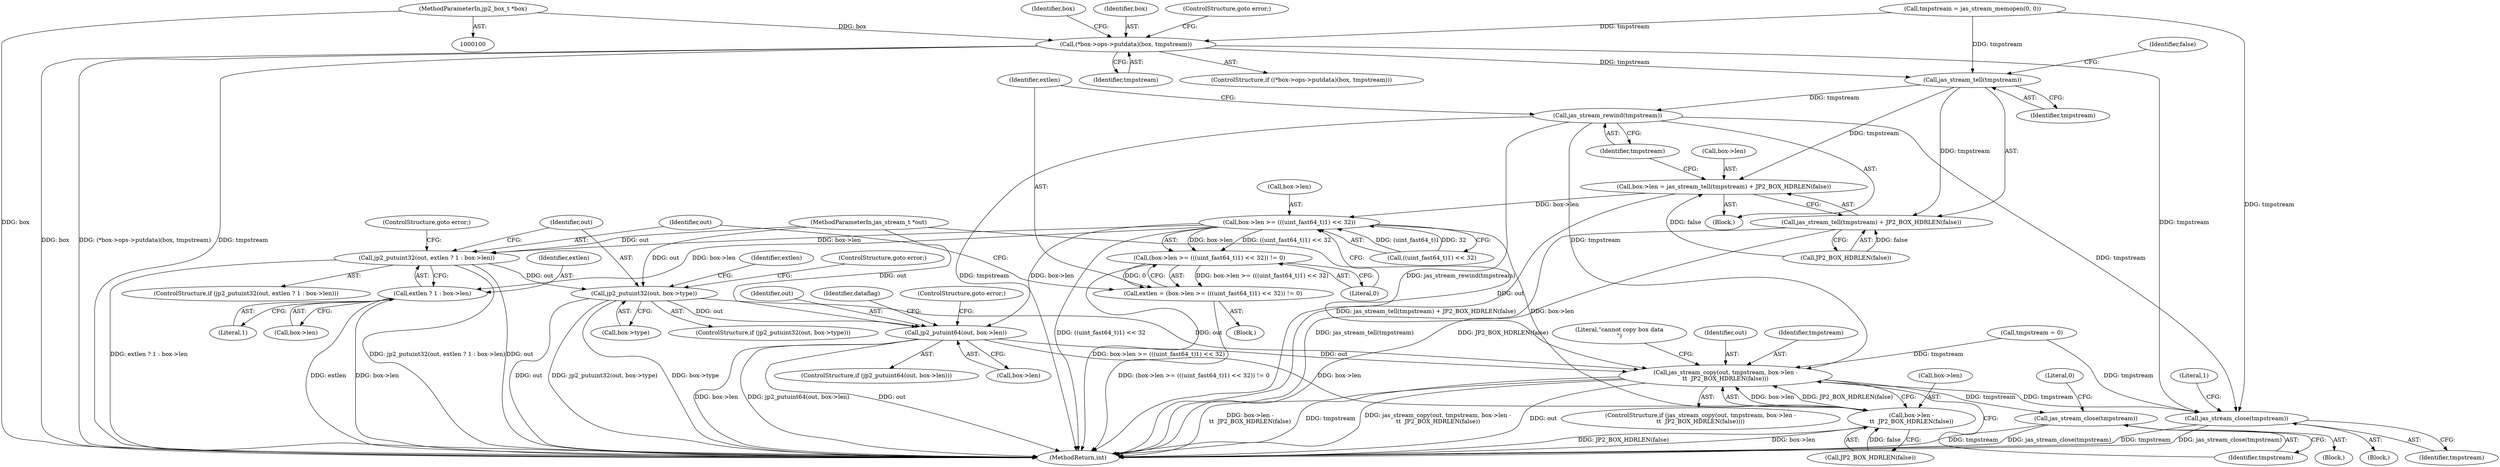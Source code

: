 digraph "0_jasper_e96fc4fdd525fa0ede28074a7e2b1caf94b58b0d_1@pointer" {
"1000101" [label="(MethodParameterIn,jp2_box_t *box)"];
"1000142" [label="(Call,(*box->ops->putdata)(box, tmpstream))"];
"1000152" [label="(Call,jas_stream_tell(tmpstream))"];
"1000147" [label="(Call,box->len = jas_stream_tell(tmpstream) + JP2_BOX_HDRLEN(false))"];
"1000161" [label="(Call,box->len >= (((uint_fast64_t)1) << 32))"];
"1000160" [label="(Call,(box->len >= (((uint_fast64_t)1) << 32)) != 0)"];
"1000158" [label="(Call,extlen = (box->len >= (((uint_fast64_t)1) << 32)) != 0)"];
"1000172" [label="(Call,jp2_putuint32(out, extlen ? 1 : box->len))"];
"1000183" [label="(Call,jp2_putuint32(out, box->type))"];
"1000194" [label="(Call,jp2_putuint64(out, box->len))"];
"1000205" [label="(Call,jas_stream_copy(out, tmpstream, box->len -\n\t\t  JP2_BOX_HDRLEN(false)))"];
"1000218" [label="(Call,jas_stream_close(tmpstream))"];
"1000226" [label="(Call,jas_stream_close(tmpstream))"];
"1000208" [label="(Call,box->len -\n\t\t  JP2_BOX_HDRLEN(false))"];
"1000174" [label="(Call,extlen ? 1 : box->len)"];
"1000151" [label="(Call,jas_stream_tell(tmpstream) + JP2_BOX_HDRLEN(false))"];
"1000156" [label="(Call,jas_stream_rewind(tmpstream))"];
"1000205" [label="(Call,jas_stream_copy(out, tmpstream, box->len -\n\t\t  JP2_BOX_HDRLEN(false)))"];
"1000154" [label="(Call,JP2_BOX_HDRLEN(false))"];
"1000142" [label="(Call,(*box->ops->putdata)(box, tmpstream))"];
"1000189" [label="(ControlStructure,goto error;)"];
"1000148" [label="(Call,box->len)"];
"1000101" [label="(MethodParameterIn,jp2_box_t *box)"];
"1000195" [label="(Identifier,out)"];
"1000227" [label="(Identifier,tmpstream)"];
"1000185" [label="(Call,box->type)"];
"1000193" [label="(ControlStructure,if (jp2_putuint64(out, box->len)))"];
"1000175" [label="(Identifier,extlen)"];
"1000208" [label="(Call,box->len -\n\t\t  JP2_BOX_HDRLEN(false))"];
"1000182" [label="(ControlStructure,if (jp2_putuint32(out, box->type)))"];
"1000176" [label="(Literal,1)"];
"1000149" [label="(Identifier,box)"];
"1000203" [label="(Block,)"];
"1000196" [label="(Call,box->len)"];
"1000155" [label="(Identifier,false)"];
"1000216" [label="(Literal,\"cannot copy box data\n\")"];
"1000226" [label="(Call,jas_stream_close(tmpstream))"];
"1000174" [label="(Call,extlen ? 1 : box->len)"];
"1000218" [label="(Call,jas_stream_close(tmpstream))"];
"1000170" [label="(Literal,0)"];
"1000171" [label="(ControlStructure,if (jp2_putuint32(out, extlen ? 1 : box->len)))"];
"1000206" [label="(Identifier,out)"];
"1000152" [label="(Call,jas_stream_tell(tmpstream))"];
"1000159" [label="(Identifier,extlen)"];
"1000225" [label="(Block,)"];
"1000202" [label="(Identifier,dataflag)"];
"1000162" [label="(Call,box->len)"];
"1000209" [label="(Call,box->len)"];
"1000200" [label="(ControlStructure,goto error;)"];
"1000181" [label="(ControlStructure,goto error;)"];
"1000219" [label="(Identifier,tmpstream)"];
"1000161" [label="(Call,box->len >= (((uint_fast64_t)1) << 32))"];
"1000151" [label="(Call,jas_stream_tell(tmpstream) + JP2_BOX_HDRLEN(false))"];
"1000177" [label="(Call,box->len)"];
"1000144" [label="(Identifier,tmpstream)"];
"1000153" [label="(Identifier,tmpstream)"];
"1000143" [label="(Identifier,box)"];
"1000204" [label="(ControlStructure,if (jas_stream_copy(out, tmpstream, box->len -\n\t\t  JP2_BOX_HDRLEN(false))))"];
"1000160" [label="(Call,(box->len >= (((uint_fast64_t)1) << 32)) != 0)"];
"1000107" [label="(Call,tmpstream = 0)"];
"1000173" [label="(Identifier,out)"];
"1000127" [label="(Call,tmpstream = jas_stream_memopen(0, 0))"];
"1000212" [label="(Call,JP2_BOX_HDRLEN(false))"];
"1000165" [label="(Call,((uint_fast64_t)1) << 32)"];
"1000207" [label="(Identifier,tmpstream)"];
"1000221" [label="(Literal,0)"];
"1000146" [label="(ControlStructure,goto error;)"];
"1000141" [label="(ControlStructure,if ((*box->ops->putdata)(box, tmpstream)))"];
"1000231" [label="(MethodReturn,int)"];
"1000156" [label="(Call,jas_stream_rewind(tmpstream))"];
"1000194" [label="(Call,jp2_putuint64(out, box->len))"];
"1000230" [label="(Literal,1)"];
"1000158" [label="(Call,extlen = (box->len >= (((uint_fast64_t)1) << 32)) != 0)"];
"1000184" [label="(Identifier,out)"];
"1000191" [label="(Identifier,extlen)"];
"1000103" [label="(Block,)"];
"1000147" [label="(Call,box->len = jas_stream_tell(tmpstream) + JP2_BOX_HDRLEN(false))"];
"1000124" [label="(Block,)"];
"1000183" [label="(Call,jp2_putuint32(out, box->type))"];
"1000157" [label="(Identifier,tmpstream)"];
"1000102" [label="(MethodParameterIn,jas_stream_t *out)"];
"1000172" [label="(Call,jp2_putuint32(out, extlen ? 1 : box->len))"];
"1000101" -> "1000100"  [label="AST: "];
"1000101" -> "1000231"  [label="DDG: box"];
"1000101" -> "1000142"  [label="DDG: box"];
"1000142" -> "1000141"  [label="AST: "];
"1000142" -> "1000144"  [label="CFG: "];
"1000143" -> "1000142"  [label="AST: "];
"1000144" -> "1000142"  [label="AST: "];
"1000146" -> "1000142"  [label="CFG: "];
"1000149" -> "1000142"  [label="CFG: "];
"1000142" -> "1000231"  [label="DDG: box"];
"1000142" -> "1000231"  [label="DDG: (*box->ops->putdata)(box, tmpstream)"];
"1000142" -> "1000231"  [label="DDG: tmpstream"];
"1000127" -> "1000142"  [label="DDG: tmpstream"];
"1000142" -> "1000152"  [label="DDG: tmpstream"];
"1000142" -> "1000226"  [label="DDG: tmpstream"];
"1000152" -> "1000151"  [label="AST: "];
"1000152" -> "1000153"  [label="CFG: "];
"1000153" -> "1000152"  [label="AST: "];
"1000155" -> "1000152"  [label="CFG: "];
"1000152" -> "1000147"  [label="DDG: tmpstream"];
"1000152" -> "1000151"  [label="DDG: tmpstream"];
"1000127" -> "1000152"  [label="DDG: tmpstream"];
"1000152" -> "1000156"  [label="DDG: tmpstream"];
"1000147" -> "1000124"  [label="AST: "];
"1000147" -> "1000151"  [label="CFG: "];
"1000148" -> "1000147"  [label="AST: "];
"1000151" -> "1000147"  [label="AST: "];
"1000157" -> "1000147"  [label="CFG: "];
"1000147" -> "1000231"  [label="DDG: jas_stream_tell(tmpstream) + JP2_BOX_HDRLEN(false)"];
"1000154" -> "1000147"  [label="DDG: false"];
"1000147" -> "1000161"  [label="DDG: box->len"];
"1000161" -> "1000160"  [label="AST: "];
"1000161" -> "1000165"  [label="CFG: "];
"1000162" -> "1000161"  [label="AST: "];
"1000165" -> "1000161"  [label="AST: "];
"1000170" -> "1000161"  [label="CFG: "];
"1000161" -> "1000231"  [label="DDG: ((uint_fast64_t)1) << 32"];
"1000161" -> "1000160"  [label="DDG: box->len"];
"1000161" -> "1000160"  [label="DDG: ((uint_fast64_t)1) << 32"];
"1000165" -> "1000161"  [label="DDG: (uint_fast64_t)1"];
"1000165" -> "1000161"  [label="DDG: 32"];
"1000161" -> "1000172"  [label="DDG: box->len"];
"1000161" -> "1000174"  [label="DDG: box->len"];
"1000161" -> "1000194"  [label="DDG: box->len"];
"1000161" -> "1000208"  [label="DDG: box->len"];
"1000160" -> "1000158"  [label="AST: "];
"1000160" -> "1000170"  [label="CFG: "];
"1000170" -> "1000160"  [label="AST: "];
"1000158" -> "1000160"  [label="CFG: "];
"1000160" -> "1000231"  [label="DDG: box->len >= (((uint_fast64_t)1) << 32)"];
"1000160" -> "1000158"  [label="DDG: box->len >= (((uint_fast64_t)1) << 32)"];
"1000160" -> "1000158"  [label="DDG: 0"];
"1000158" -> "1000103"  [label="AST: "];
"1000159" -> "1000158"  [label="AST: "];
"1000173" -> "1000158"  [label="CFG: "];
"1000158" -> "1000231"  [label="DDG: (box->len >= (((uint_fast64_t)1) << 32)) != 0"];
"1000172" -> "1000171"  [label="AST: "];
"1000172" -> "1000174"  [label="CFG: "];
"1000173" -> "1000172"  [label="AST: "];
"1000174" -> "1000172"  [label="AST: "];
"1000181" -> "1000172"  [label="CFG: "];
"1000184" -> "1000172"  [label="CFG: "];
"1000172" -> "1000231"  [label="DDG: jp2_putuint32(out, extlen ? 1 : box->len)"];
"1000172" -> "1000231"  [label="DDG: out"];
"1000172" -> "1000231"  [label="DDG: extlen ? 1 : box->len"];
"1000102" -> "1000172"  [label="DDG: out"];
"1000172" -> "1000183"  [label="DDG: out"];
"1000183" -> "1000182"  [label="AST: "];
"1000183" -> "1000185"  [label="CFG: "];
"1000184" -> "1000183"  [label="AST: "];
"1000185" -> "1000183"  [label="AST: "];
"1000189" -> "1000183"  [label="CFG: "];
"1000191" -> "1000183"  [label="CFG: "];
"1000183" -> "1000231"  [label="DDG: box->type"];
"1000183" -> "1000231"  [label="DDG: out"];
"1000183" -> "1000231"  [label="DDG: jp2_putuint32(out, box->type)"];
"1000102" -> "1000183"  [label="DDG: out"];
"1000183" -> "1000194"  [label="DDG: out"];
"1000183" -> "1000205"  [label="DDG: out"];
"1000194" -> "1000193"  [label="AST: "];
"1000194" -> "1000196"  [label="CFG: "];
"1000195" -> "1000194"  [label="AST: "];
"1000196" -> "1000194"  [label="AST: "];
"1000200" -> "1000194"  [label="CFG: "];
"1000202" -> "1000194"  [label="CFG: "];
"1000194" -> "1000231"  [label="DDG: box->len"];
"1000194" -> "1000231"  [label="DDG: jp2_putuint64(out, box->len)"];
"1000194" -> "1000231"  [label="DDG: out"];
"1000102" -> "1000194"  [label="DDG: out"];
"1000194" -> "1000205"  [label="DDG: out"];
"1000194" -> "1000208"  [label="DDG: box->len"];
"1000205" -> "1000204"  [label="AST: "];
"1000205" -> "1000208"  [label="CFG: "];
"1000206" -> "1000205"  [label="AST: "];
"1000207" -> "1000205"  [label="AST: "];
"1000208" -> "1000205"  [label="AST: "];
"1000216" -> "1000205"  [label="CFG: "];
"1000219" -> "1000205"  [label="CFG: "];
"1000205" -> "1000231"  [label="DDG: out"];
"1000205" -> "1000231"  [label="DDG: box->len -\n\t\t  JP2_BOX_HDRLEN(false)"];
"1000205" -> "1000231"  [label="DDG: tmpstream"];
"1000205" -> "1000231"  [label="DDG: jas_stream_copy(out, tmpstream, box->len -\n\t\t  JP2_BOX_HDRLEN(false))"];
"1000102" -> "1000205"  [label="DDG: out"];
"1000107" -> "1000205"  [label="DDG: tmpstream"];
"1000156" -> "1000205"  [label="DDG: tmpstream"];
"1000208" -> "1000205"  [label="DDG: box->len"];
"1000208" -> "1000205"  [label="DDG: JP2_BOX_HDRLEN(false)"];
"1000205" -> "1000218"  [label="DDG: tmpstream"];
"1000205" -> "1000226"  [label="DDG: tmpstream"];
"1000218" -> "1000203"  [label="AST: "];
"1000218" -> "1000219"  [label="CFG: "];
"1000219" -> "1000218"  [label="AST: "];
"1000221" -> "1000218"  [label="CFG: "];
"1000218" -> "1000231"  [label="DDG: tmpstream"];
"1000218" -> "1000231"  [label="DDG: jas_stream_close(tmpstream)"];
"1000226" -> "1000225"  [label="AST: "];
"1000226" -> "1000227"  [label="CFG: "];
"1000227" -> "1000226"  [label="AST: "];
"1000230" -> "1000226"  [label="CFG: "];
"1000226" -> "1000231"  [label="DDG: tmpstream"];
"1000226" -> "1000231"  [label="DDG: jas_stream_close(tmpstream)"];
"1000107" -> "1000226"  [label="DDG: tmpstream"];
"1000156" -> "1000226"  [label="DDG: tmpstream"];
"1000127" -> "1000226"  [label="DDG: tmpstream"];
"1000208" -> "1000212"  [label="CFG: "];
"1000209" -> "1000208"  [label="AST: "];
"1000212" -> "1000208"  [label="AST: "];
"1000208" -> "1000231"  [label="DDG: box->len"];
"1000208" -> "1000231"  [label="DDG: JP2_BOX_HDRLEN(false)"];
"1000212" -> "1000208"  [label="DDG: false"];
"1000174" -> "1000176"  [label="CFG: "];
"1000174" -> "1000177"  [label="CFG: "];
"1000175" -> "1000174"  [label="AST: "];
"1000176" -> "1000174"  [label="AST: "];
"1000177" -> "1000174"  [label="AST: "];
"1000174" -> "1000231"  [label="DDG: box->len"];
"1000174" -> "1000231"  [label="DDG: extlen"];
"1000151" -> "1000154"  [label="CFG: "];
"1000154" -> "1000151"  [label="AST: "];
"1000151" -> "1000231"  [label="DDG: jas_stream_tell(tmpstream)"];
"1000151" -> "1000231"  [label="DDG: JP2_BOX_HDRLEN(false)"];
"1000154" -> "1000151"  [label="DDG: false"];
"1000156" -> "1000124"  [label="AST: "];
"1000156" -> "1000157"  [label="CFG: "];
"1000157" -> "1000156"  [label="AST: "];
"1000159" -> "1000156"  [label="CFG: "];
"1000156" -> "1000231"  [label="DDG: tmpstream"];
"1000156" -> "1000231"  [label="DDG: jas_stream_rewind(tmpstream)"];
}
